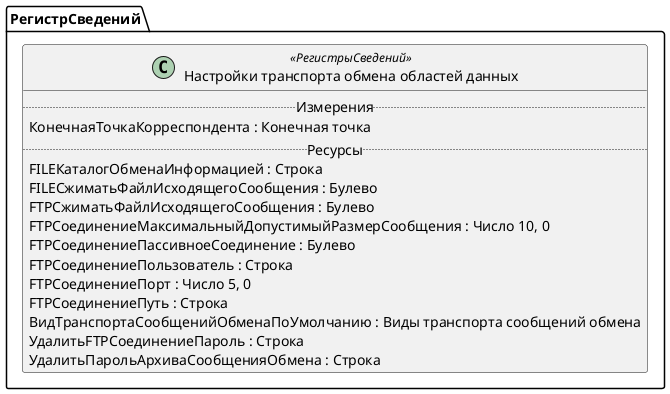 ﻿@startuml НастройкиТранспортаОбменаОбластейДанных
'!include templates.wsd
'..\include templates.wsd
class РегистрСведений.НастройкиТранспортаОбменаОбластейДанных as "Настройки транспорта обмена областей данных" <<РегистрыСведений>>
{
..Измерения..
КонечнаяТочкаКорреспондента : Конечная точка
..Ресурсы..
FILEКаталогОбменаИнформацией : Строка
FILEСжиматьФайлИсходящегоСообщения : Булево
FTPСжиматьФайлИсходящегоСообщения : Булево
FTPСоединениеМаксимальныйДопустимыйРазмерСообщения : Число 10, 0
FTPСоединениеПассивноеСоединение : Булево
FTPСоединениеПользователь : Строка
FTPСоединениеПорт : Число 5, 0
FTPСоединениеПуть : Строка
ВидТранспортаСообщенийОбменаПоУмолчанию : Виды транспорта сообщений обмена
УдалитьFTPСоединениеПароль : Строка
УдалитьПарольАрхиваСообщенияОбмена : Строка
}
@enduml
